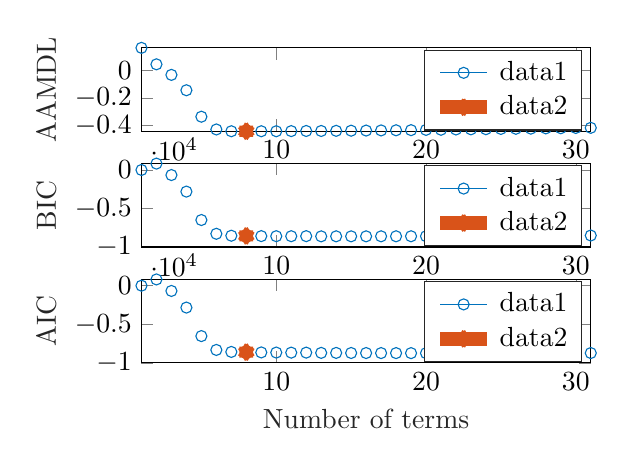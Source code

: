 % This file was created by matlab2tikz.
%
\definecolor{mycolor1}{rgb}{0.0,0.447,0.741}%
\definecolor{mycolor2}{rgb}{0.85,0.325,0.098}%
%
\begin{tikzpicture}

\begin{axis}[%
width=5.706cm,
height=1.059cm,
at={(0cm,2.941cm)},
scale only axis,
xmin=1,
xmax=31,
xlabel style={font=\color{white!15!black}},
xlabel={Number of terms},
ymin=-0.443,
ymax=0.165,
ylabel style={font=\color{white!15!black}},
ylabel={AAMDL},
axis background/.style={fill=white},
legend style={legend cell align=left, align=left, draw=white!15!black}
]
\addplot [color=mycolor1, draw=none, mark=o, mark options={solid, mycolor1}]
  table[row sep=crcr]{%
1	0.165\\
2	0.045\\
3	-0.032\\
4	-0.144\\
5	-0.337\\
6	-0.43\\
7	-0.443\\
8	-0.443\\
9	-0.443\\
10	-0.443\\
11	-0.442\\
12	-0.441\\
13	-0.441\\
14	-0.44\\
15	-0.439\\
16	-0.438\\
17	-0.437\\
18	-0.436\\
19	-0.435\\
20	-0.433\\
21	-0.432\\
22	-0.43\\
23	-0.429\\
24	-0.428\\
25	-0.426\\
26	-0.425\\
27	-0.424\\
28	-0.422\\
29	-0.421\\
30	-0.419\\
31	-0.418\\
};
\addlegendentry{data1}

\addplot [color=mycolor2, line width=5.0pt, draw=none, mark=asterisk, mark options={solid, mycolor2}]
  table[row sep=crcr]{%
8	-0.443\\
};
\addlegendentry{data2}

\end{axis}

\begin{axis}[%
width=5.706cm,
height=1.059cm,
at={(0cm,1.471cm)},
scale only axis,
xmin=1,
xmax=31,
xlabel style={font=\color{white!15!black}},
xlabel={Number of terms},
ymin=-10000,
ymax=823.875,
ylabel style={font=\color{white!15!black}},
ylabel={BIC},
axis background/.style={fill=white},
legend style={legend cell align=left, align=left, draw=white!15!black}
]
\addplot [color=mycolor1, draw=none, mark=o, mark options={solid, mycolor1}]
  table[row sep=crcr]{%
1	0\\
2	823.875\\
3	-660.326\\
4	-2809.604\\
5	-6498.633\\
6	-8285.656\\
7	-8536.997\\
8	-8560.61\\
9	-8587.501\\
10	-8598.084\\
11	-8601.049\\
12	-8592.297\\
13	-8618.036\\
14	-8613.281\\
15	-8616.787\\
16	-8615.79\\
17	-8613.739\\
18	-8610.354\\
19	-8606.55\\
20	-8601.076\\
21	-8591.927\\
22	-8582.768\\
23	-8573.609\\
24	-8566.377\\
25	-8557.217\\
26	-8550.308\\
27	-8542.506\\
28	-8534.891\\
29	-8527.902\\
30	-8519.148\\
31	-8509.989\\
};
\addlegendentry{data1}

\addplot [color=mycolor2, line width=5.0pt, draw=none, mark=asterisk, mark options={solid, mycolor2}]
  table[row sep=crcr]{%
8	-8560.61\\
};
\addlegendentry{data2}

\end{axis}

\begin{axis}[%
width=5.706cm,
height=1.059cm,
at={(0cm,0cm)},
scale only axis,
xmin=1,
xmax=31,
xlabel style={font=\color{white!15!black}},
xlabel={Number of terms},
ymin=-10000,
ymax=809.557,
ylabel style={font=\color{white!15!black}},
ylabel={AIC},
axis background/.style={fill=white},
legend style={legend cell align=left, align=left, draw=white!15!black}
]
\addplot [color=mycolor1, draw=none, mark=o, mark options={solid, mycolor1}]
  table[row sep=crcr]{%
1	0\\
2	809.557\\
3	-681.803\\
4	-2838.241\\
5	-6534.429\\
6	-8328.611\\
7	-8587.111\\
8	-8617.883\\
9	-8651.933\\
10	-8669.675\\
11	-8679.8\\
12	-8678.206\\
13	-8711.105\\
14	-8713.509\\
15	-8724.174\\
16	-8730.336\\
17	-8735.445\\
18	-8739.219\\
19	-8742.574\\
20	-8744.259\\
21	-8742.269\\
22	-8740.269\\
23	-8738.269\\
24	-8738.196\\
25	-8736.196\\
26	-8736.446\\
27	-8735.803\\
28	-8735.347\\
29	-8735.518\\
30	-8733.923\\
31	-8731.923\\
};
\addlegendentry{data1}

\addplot [color=mycolor2, line width=5.0pt, draw=none, mark=asterisk, mark options={solid, mycolor2}]
  table[row sep=crcr]{%
8	-8617.883\\
};
\addlegendentry{data2}

\end{axis}
\end{tikzpicture}%